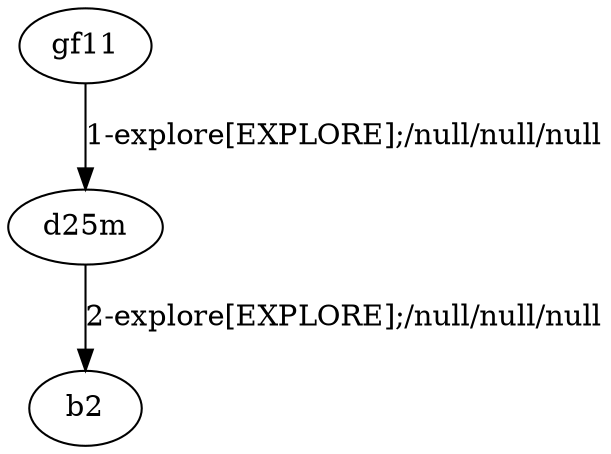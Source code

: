 # Total number of goals covered by this test: 1
# d25m --> b2

digraph g {
"gf11" -> "d25m" [label = "1-explore[EXPLORE];/null/null/null"];
"d25m" -> "b2" [label = "2-explore[EXPLORE];/null/null/null"];
}